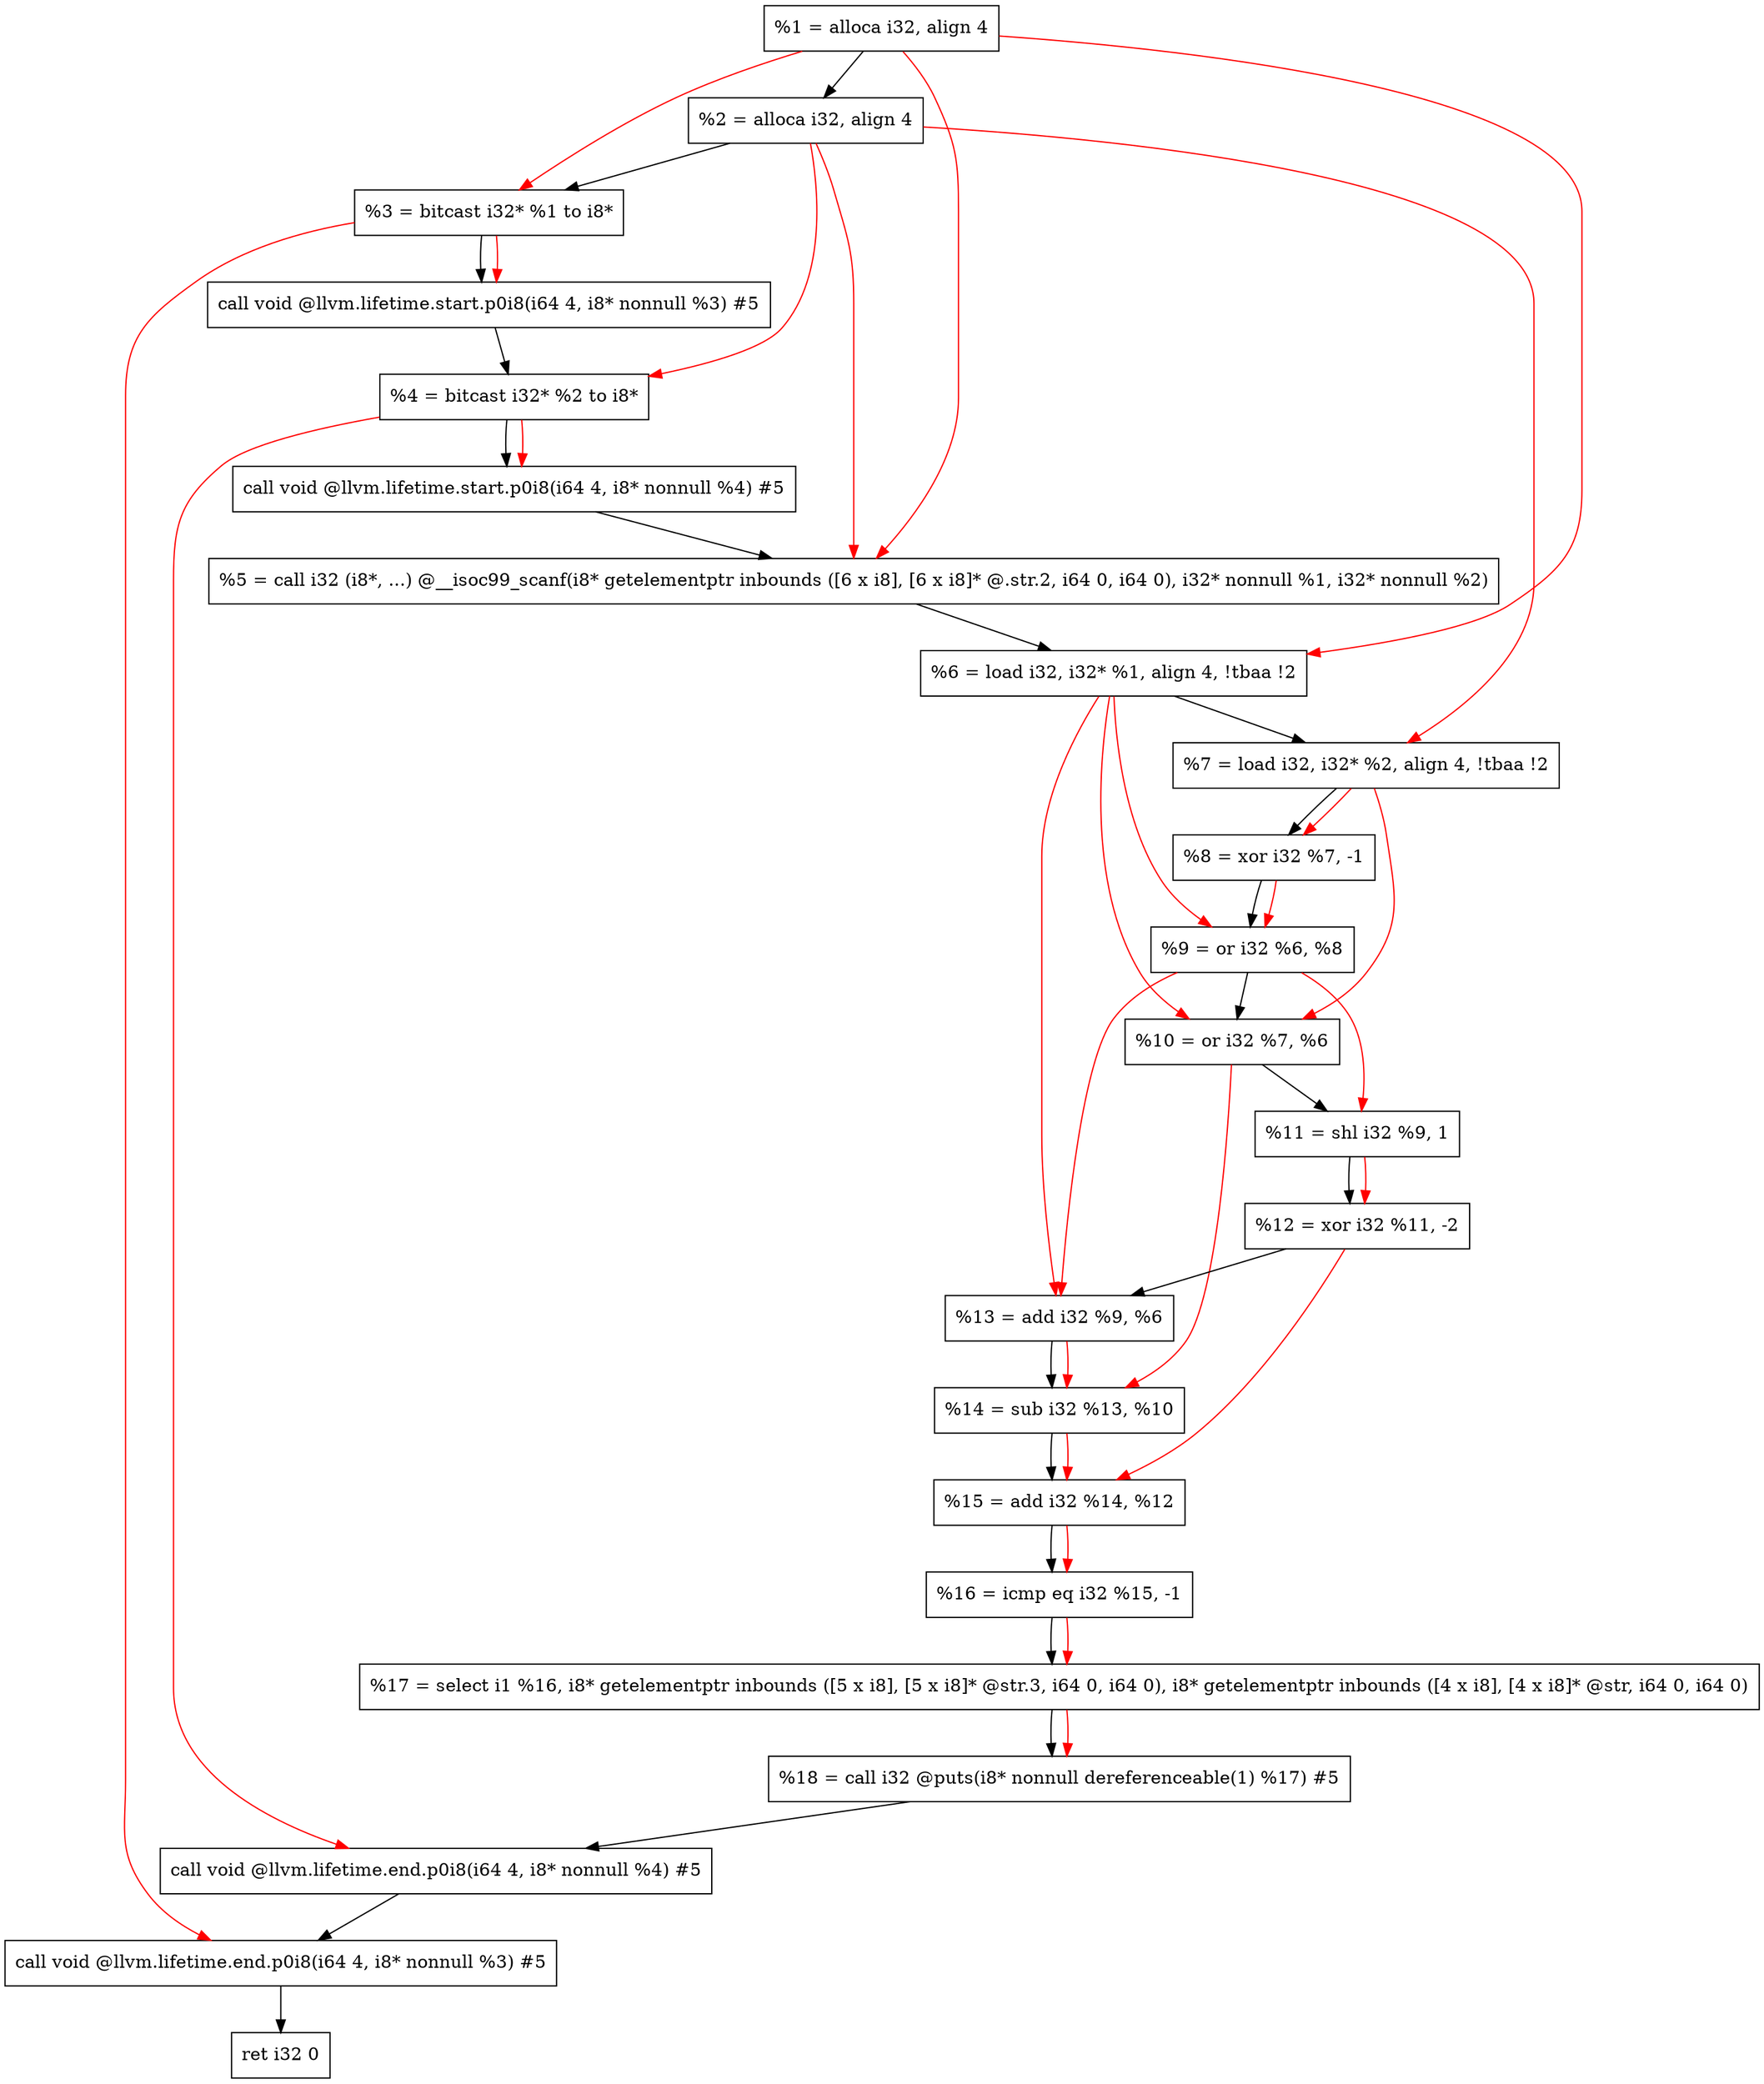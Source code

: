 digraph "DFG for'main' function" {
	Node0xc7b368[shape=record, label="  %1 = alloca i32, align 4"];
	Node0xc7b3e8[shape=record, label="  %2 = alloca i32, align 4"];
	Node0xc7b478[shape=record, label="  %3 = bitcast i32* %1 to i8*"];
	Node0xc7b8d8[shape=record, label="  call void @llvm.lifetime.start.p0i8(i64 4, i8* nonnull %3) #5"];
	Node0xc7b9b8[shape=record, label="  %4 = bitcast i32* %2 to i8*"];
	Node0xc7bad8[shape=record, label="  call void @llvm.lifetime.start.p0i8(i64 4, i8* nonnull %4) #5"];
	Node0xc7bd10[shape=record, label="  %5 = call i32 (i8*, ...) @__isoc99_scanf(i8* getelementptr inbounds ([6 x i8], [6 x i8]* @.str.2, i64 0, i64 0), i32* nonnull %1, i32* nonnull %2)"];
	Node0xc7bdc8[shape=record, label="  %6 = load i32, i32* %1, align 4, !tbaa !2"];
	Node0xc7cd38[shape=record, label="  %7 = load i32, i32* %2, align 4, !tbaa !2"];
	Node0xc7d3c0[shape=record, label="  %8 = xor i32 %7, -1"];
	Node0xc7d430[shape=record, label="  %9 = or i32 %6, %8"];
	Node0xc7d4a0[shape=record, label="  %10 = or i32 %7, %6"];
	Node0xc7d510[shape=record, label="  %11 = shl i32 %9, 1"];
	Node0xc7d580[shape=record, label="  %12 = xor i32 %11, -2"];
	Node0xc7d5f0[shape=record, label="  %13 = add i32 %9, %6"];
	Node0xc7d660[shape=record, label="  %14 = sub i32 %13, %10"];
	Node0xc7d6d0[shape=record, label="  %15 = add i32 %14, %12"];
	Node0xc7d740[shape=record, label="  %16 = icmp eq i32 %15, -1"];
	Node0xc1c9d8[shape=record, label="  %17 = select i1 %16, i8* getelementptr inbounds ([5 x i8], [5 x i8]* @str.3, i64 0, i64 0), i8* getelementptr inbounds ([4 x i8], [4 x i8]* @str, i64 0, i64 0)"];
	Node0xc7d7d0[shape=record, label="  %18 = call i32 @puts(i8* nonnull dereferenceable(1) %17) #5"];
	Node0xc7da28[shape=record, label="  call void @llvm.lifetime.end.p0i8(i64 4, i8* nonnull %4) #5"];
	Node0xc7db88[shape=record, label="  call void @llvm.lifetime.end.p0i8(i64 4, i8* nonnull %3) #5"];
	Node0xc7dc48[shape=record, label="  ret i32 0"];
	Node0xc7b368 -> Node0xc7b3e8;
	Node0xc7b3e8 -> Node0xc7b478;
	Node0xc7b478 -> Node0xc7b8d8;
	Node0xc7b8d8 -> Node0xc7b9b8;
	Node0xc7b9b8 -> Node0xc7bad8;
	Node0xc7bad8 -> Node0xc7bd10;
	Node0xc7bd10 -> Node0xc7bdc8;
	Node0xc7bdc8 -> Node0xc7cd38;
	Node0xc7cd38 -> Node0xc7d3c0;
	Node0xc7d3c0 -> Node0xc7d430;
	Node0xc7d430 -> Node0xc7d4a0;
	Node0xc7d4a0 -> Node0xc7d510;
	Node0xc7d510 -> Node0xc7d580;
	Node0xc7d580 -> Node0xc7d5f0;
	Node0xc7d5f0 -> Node0xc7d660;
	Node0xc7d660 -> Node0xc7d6d0;
	Node0xc7d6d0 -> Node0xc7d740;
	Node0xc7d740 -> Node0xc1c9d8;
	Node0xc1c9d8 -> Node0xc7d7d0;
	Node0xc7d7d0 -> Node0xc7da28;
	Node0xc7da28 -> Node0xc7db88;
	Node0xc7db88 -> Node0xc7dc48;
edge [color=red]
	Node0xc7b368 -> Node0xc7b478;
	Node0xc7b478 -> Node0xc7b8d8;
	Node0xc7b3e8 -> Node0xc7b9b8;
	Node0xc7b9b8 -> Node0xc7bad8;
	Node0xc7b368 -> Node0xc7bd10;
	Node0xc7b3e8 -> Node0xc7bd10;
	Node0xc7b368 -> Node0xc7bdc8;
	Node0xc7b3e8 -> Node0xc7cd38;
	Node0xc7cd38 -> Node0xc7d3c0;
	Node0xc7bdc8 -> Node0xc7d430;
	Node0xc7d3c0 -> Node0xc7d430;
	Node0xc7cd38 -> Node0xc7d4a0;
	Node0xc7bdc8 -> Node0xc7d4a0;
	Node0xc7d430 -> Node0xc7d510;
	Node0xc7d510 -> Node0xc7d580;
	Node0xc7d430 -> Node0xc7d5f0;
	Node0xc7bdc8 -> Node0xc7d5f0;
	Node0xc7d5f0 -> Node0xc7d660;
	Node0xc7d4a0 -> Node0xc7d660;
	Node0xc7d660 -> Node0xc7d6d0;
	Node0xc7d580 -> Node0xc7d6d0;
	Node0xc7d6d0 -> Node0xc7d740;
	Node0xc7d740 -> Node0xc1c9d8;
	Node0xc1c9d8 -> Node0xc7d7d0;
	Node0xc7b9b8 -> Node0xc7da28;
	Node0xc7b478 -> Node0xc7db88;
}
